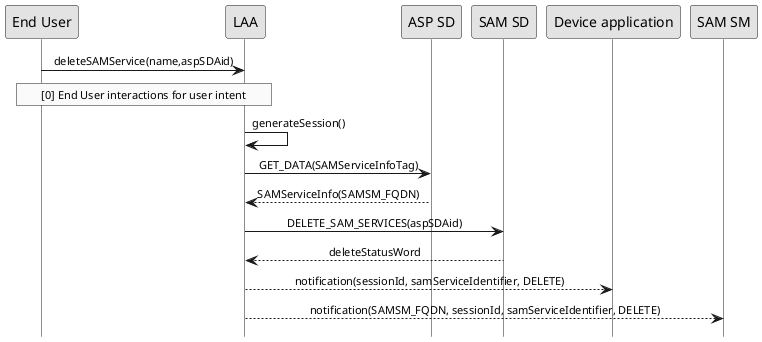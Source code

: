 
@startuml
 
hide footbox
skinparam sequenceMessageAlign center
skinparam sequenceArrowFontSize 11
skinparam noteFontSize 11
skinparam monochrome true
skinparam lifelinestrategy solid
 
"End User" -> "LAA" : deleteSAMService(name,aspSDAid)

 
rnote over "LAA", "End User"
     [0] End User interactions for user intent
end rnote

LAA -> LAA : generateSession()

LAA -> "ASP SD" : GET_DATA(SAMServiceInfoTag)
"ASP SD" --> LAA : SAMServiceInfo(SAMSM_FQDN)  

"LAA" -> "SAM SD" : DELETE_SAM_SERVICES(aspSDAid) 
"SAM SD" --> LAA : deleteStatusWord

 
LAA --> "Device application" : notification(sessionId, samServiceIdentifier, DELETE)
 
LAA --> "SAM SM" : notification(SAMSM_FQDN, sessionId, samServiceIdentifier, DELETE)
@enduml
